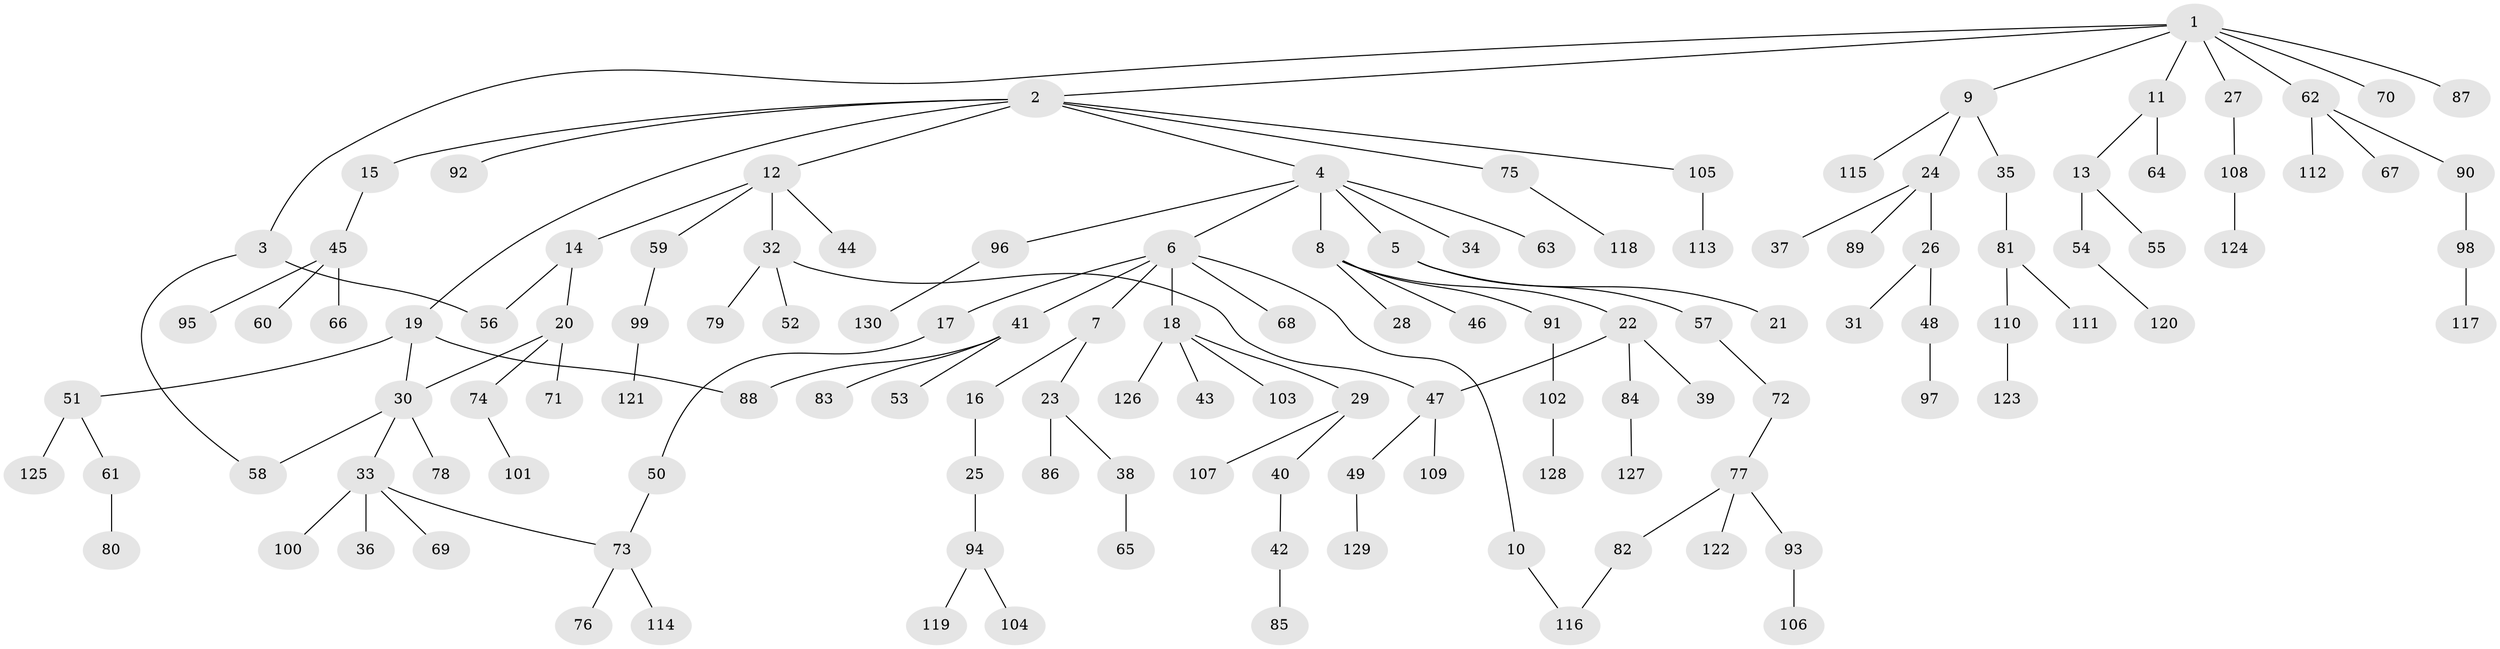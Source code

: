 // coarse degree distribution, {14: 0.011627906976744186, 3: 0.1744186046511628, 12: 0.011627906976744186, 2: 0.1744186046511628, 4: 0.08139534883720931, 5: 0.023255813953488372, 1: 0.5232558139534884}
// Generated by graph-tools (version 1.1) at 2025/51/02/27/25 19:51:41]
// undirected, 130 vertices, 136 edges
graph export_dot {
graph [start="1"]
  node [color=gray90,style=filled];
  1;
  2;
  3;
  4;
  5;
  6;
  7;
  8;
  9;
  10;
  11;
  12;
  13;
  14;
  15;
  16;
  17;
  18;
  19;
  20;
  21;
  22;
  23;
  24;
  25;
  26;
  27;
  28;
  29;
  30;
  31;
  32;
  33;
  34;
  35;
  36;
  37;
  38;
  39;
  40;
  41;
  42;
  43;
  44;
  45;
  46;
  47;
  48;
  49;
  50;
  51;
  52;
  53;
  54;
  55;
  56;
  57;
  58;
  59;
  60;
  61;
  62;
  63;
  64;
  65;
  66;
  67;
  68;
  69;
  70;
  71;
  72;
  73;
  74;
  75;
  76;
  77;
  78;
  79;
  80;
  81;
  82;
  83;
  84;
  85;
  86;
  87;
  88;
  89;
  90;
  91;
  92;
  93;
  94;
  95;
  96;
  97;
  98;
  99;
  100;
  101;
  102;
  103;
  104;
  105;
  106;
  107;
  108;
  109;
  110;
  111;
  112;
  113;
  114;
  115;
  116;
  117;
  118;
  119;
  120;
  121;
  122;
  123;
  124;
  125;
  126;
  127;
  128;
  129;
  130;
  1 -- 2;
  1 -- 3;
  1 -- 9;
  1 -- 11;
  1 -- 27;
  1 -- 62;
  1 -- 70;
  1 -- 87;
  2 -- 4;
  2 -- 12;
  2 -- 15;
  2 -- 19;
  2 -- 75;
  2 -- 92;
  2 -- 105;
  3 -- 56;
  3 -- 58;
  4 -- 5;
  4 -- 6;
  4 -- 8;
  4 -- 34;
  4 -- 63;
  4 -- 96;
  5 -- 21;
  5 -- 57;
  6 -- 7;
  6 -- 10;
  6 -- 17;
  6 -- 18;
  6 -- 41;
  6 -- 68;
  7 -- 16;
  7 -- 23;
  8 -- 22;
  8 -- 28;
  8 -- 46;
  8 -- 91;
  9 -- 24;
  9 -- 35;
  9 -- 115;
  10 -- 116;
  11 -- 13;
  11 -- 64;
  12 -- 14;
  12 -- 32;
  12 -- 44;
  12 -- 59;
  13 -- 54;
  13 -- 55;
  14 -- 20;
  14 -- 56;
  15 -- 45;
  16 -- 25;
  17 -- 50;
  18 -- 29;
  18 -- 43;
  18 -- 103;
  18 -- 126;
  19 -- 51;
  19 -- 88;
  19 -- 30;
  20 -- 30;
  20 -- 71;
  20 -- 74;
  22 -- 39;
  22 -- 47;
  22 -- 84;
  23 -- 38;
  23 -- 86;
  24 -- 26;
  24 -- 37;
  24 -- 89;
  25 -- 94;
  26 -- 31;
  26 -- 48;
  27 -- 108;
  29 -- 40;
  29 -- 107;
  30 -- 33;
  30 -- 58;
  30 -- 78;
  32 -- 52;
  32 -- 79;
  32 -- 47;
  33 -- 36;
  33 -- 69;
  33 -- 73;
  33 -- 100;
  35 -- 81;
  38 -- 65;
  40 -- 42;
  41 -- 53;
  41 -- 83;
  41 -- 88;
  42 -- 85;
  45 -- 60;
  45 -- 66;
  45 -- 95;
  47 -- 49;
  47 -- 109;
  48 -- 97;
  49 -- 129;
  50 -- 73;
  51 -- 61;
  51 -- 125;
  54 -- 120;
  57 -- 72;
  59 -- 99;
  61 -- 80;
  62 -- 67;
  62 -- 90;
  62 -- 112;
  72 -- 77;
  73 -- 76;
  73 -- 114;
  74 -- 101;
  75 -- 118;
  77 -- 82;
  77 -- 93;
  77 -- 122;
  81 -- 110;
  81 -- 111;
  82 -- 116;
  84 -- 127;
  90 -- 98;
  91 -- 102;
  93 -- 106;
  94 -- 104;
  94 -- 119;
  96 -- 130;
  98 -- 117;
  99 -- 121;
  102 -- 128;
  105 -- 113;
  108 -- 124;
  110 -- 123;
}
